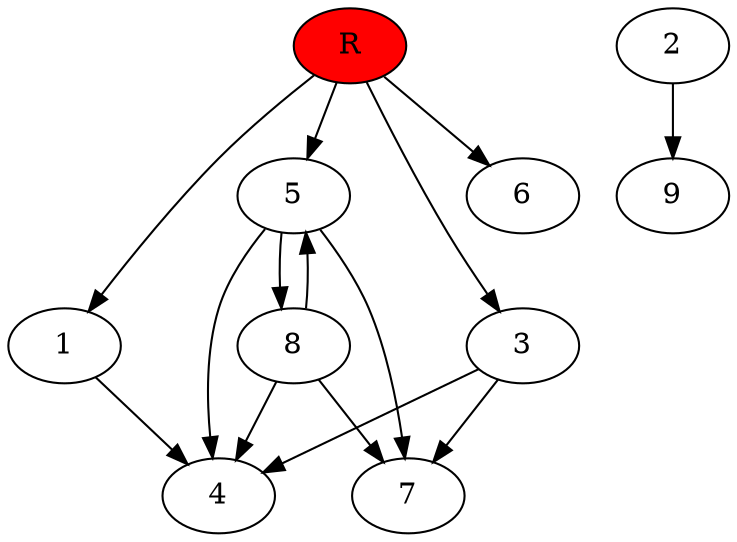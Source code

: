 digraph prb15302 {
	1
	2
	3
	4
	5
	6
	7
	8
	R [fillcolor="#ff0000" style=filled]
	1 -> 4
	2 -> 9
	3 -> 4
	3 -> 7
	5 -> 4
	5 -> 7
	5 -> 8
	8 -> 4
	8 -> 5
	8 -> 7
	R -> 1
	R -> 3
	R -> 5
	R -> 6
}
